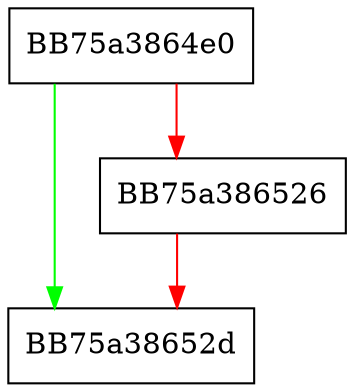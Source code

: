 digraph MpLogWriter {
  node [shape="box"];
  graph [splines=ortho];
  BB75a3864e0 -> BB75a38652d [color="green"];
  BB75a3864e0 -> BB75a386526 [color="red"];
  BB75a386526 -> BB75a38652d [color="red"];
}